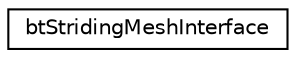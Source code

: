 digraph G
{
  edge [fontname="Helvetica",fontsize="10",labelfontname="Helvetica",labelfontsize="10"];
  node [fontname="Helvetica",fontsize="10",shape=record];
  rankdir=LR;
  Node1 [label="btStridingMeshInterface",height=0.2,width=0.4,color="black", fillcolor="white", style="filled",URL="$d6/de0/classbtStridingMeshInterface.html"];
}
